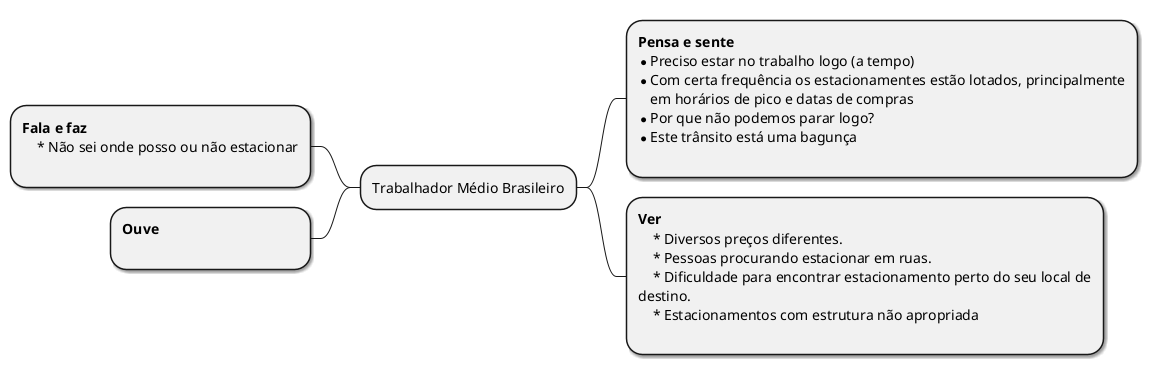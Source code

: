 @startmindmap


<style>
node {
    Padding 12
    RoundCorner 32
    MaximumWidth 500
    MinimumWidth 200
    Shadowing 1
}
rootNode {
    Shadowing 0
}

</style>

* Trabalhador Médio Brasileiro
**:**Pensa e sente**
* Preciso estar no trabalho logo (a tempo)
* Com certa frequência os estacionamentes estão lotados, principalmente em horários de pico e datas de compras
* Por que não podemos parar logo?
* Este trânsito está uma bagunça
;

**:**Ver**
    * Diversos preços diferentes.
    * Pessoas procurando estacionar em ruas.
    * Dificuldade para encontrar estacionamento perto do seu local de destino.
    * Estacionamentos com estrutura não apropriada
;

left side

**:**Fala e faz**
    * Não sei onde posso ou não estacionar
;

**:**Ouve**
;


@endmindmap
